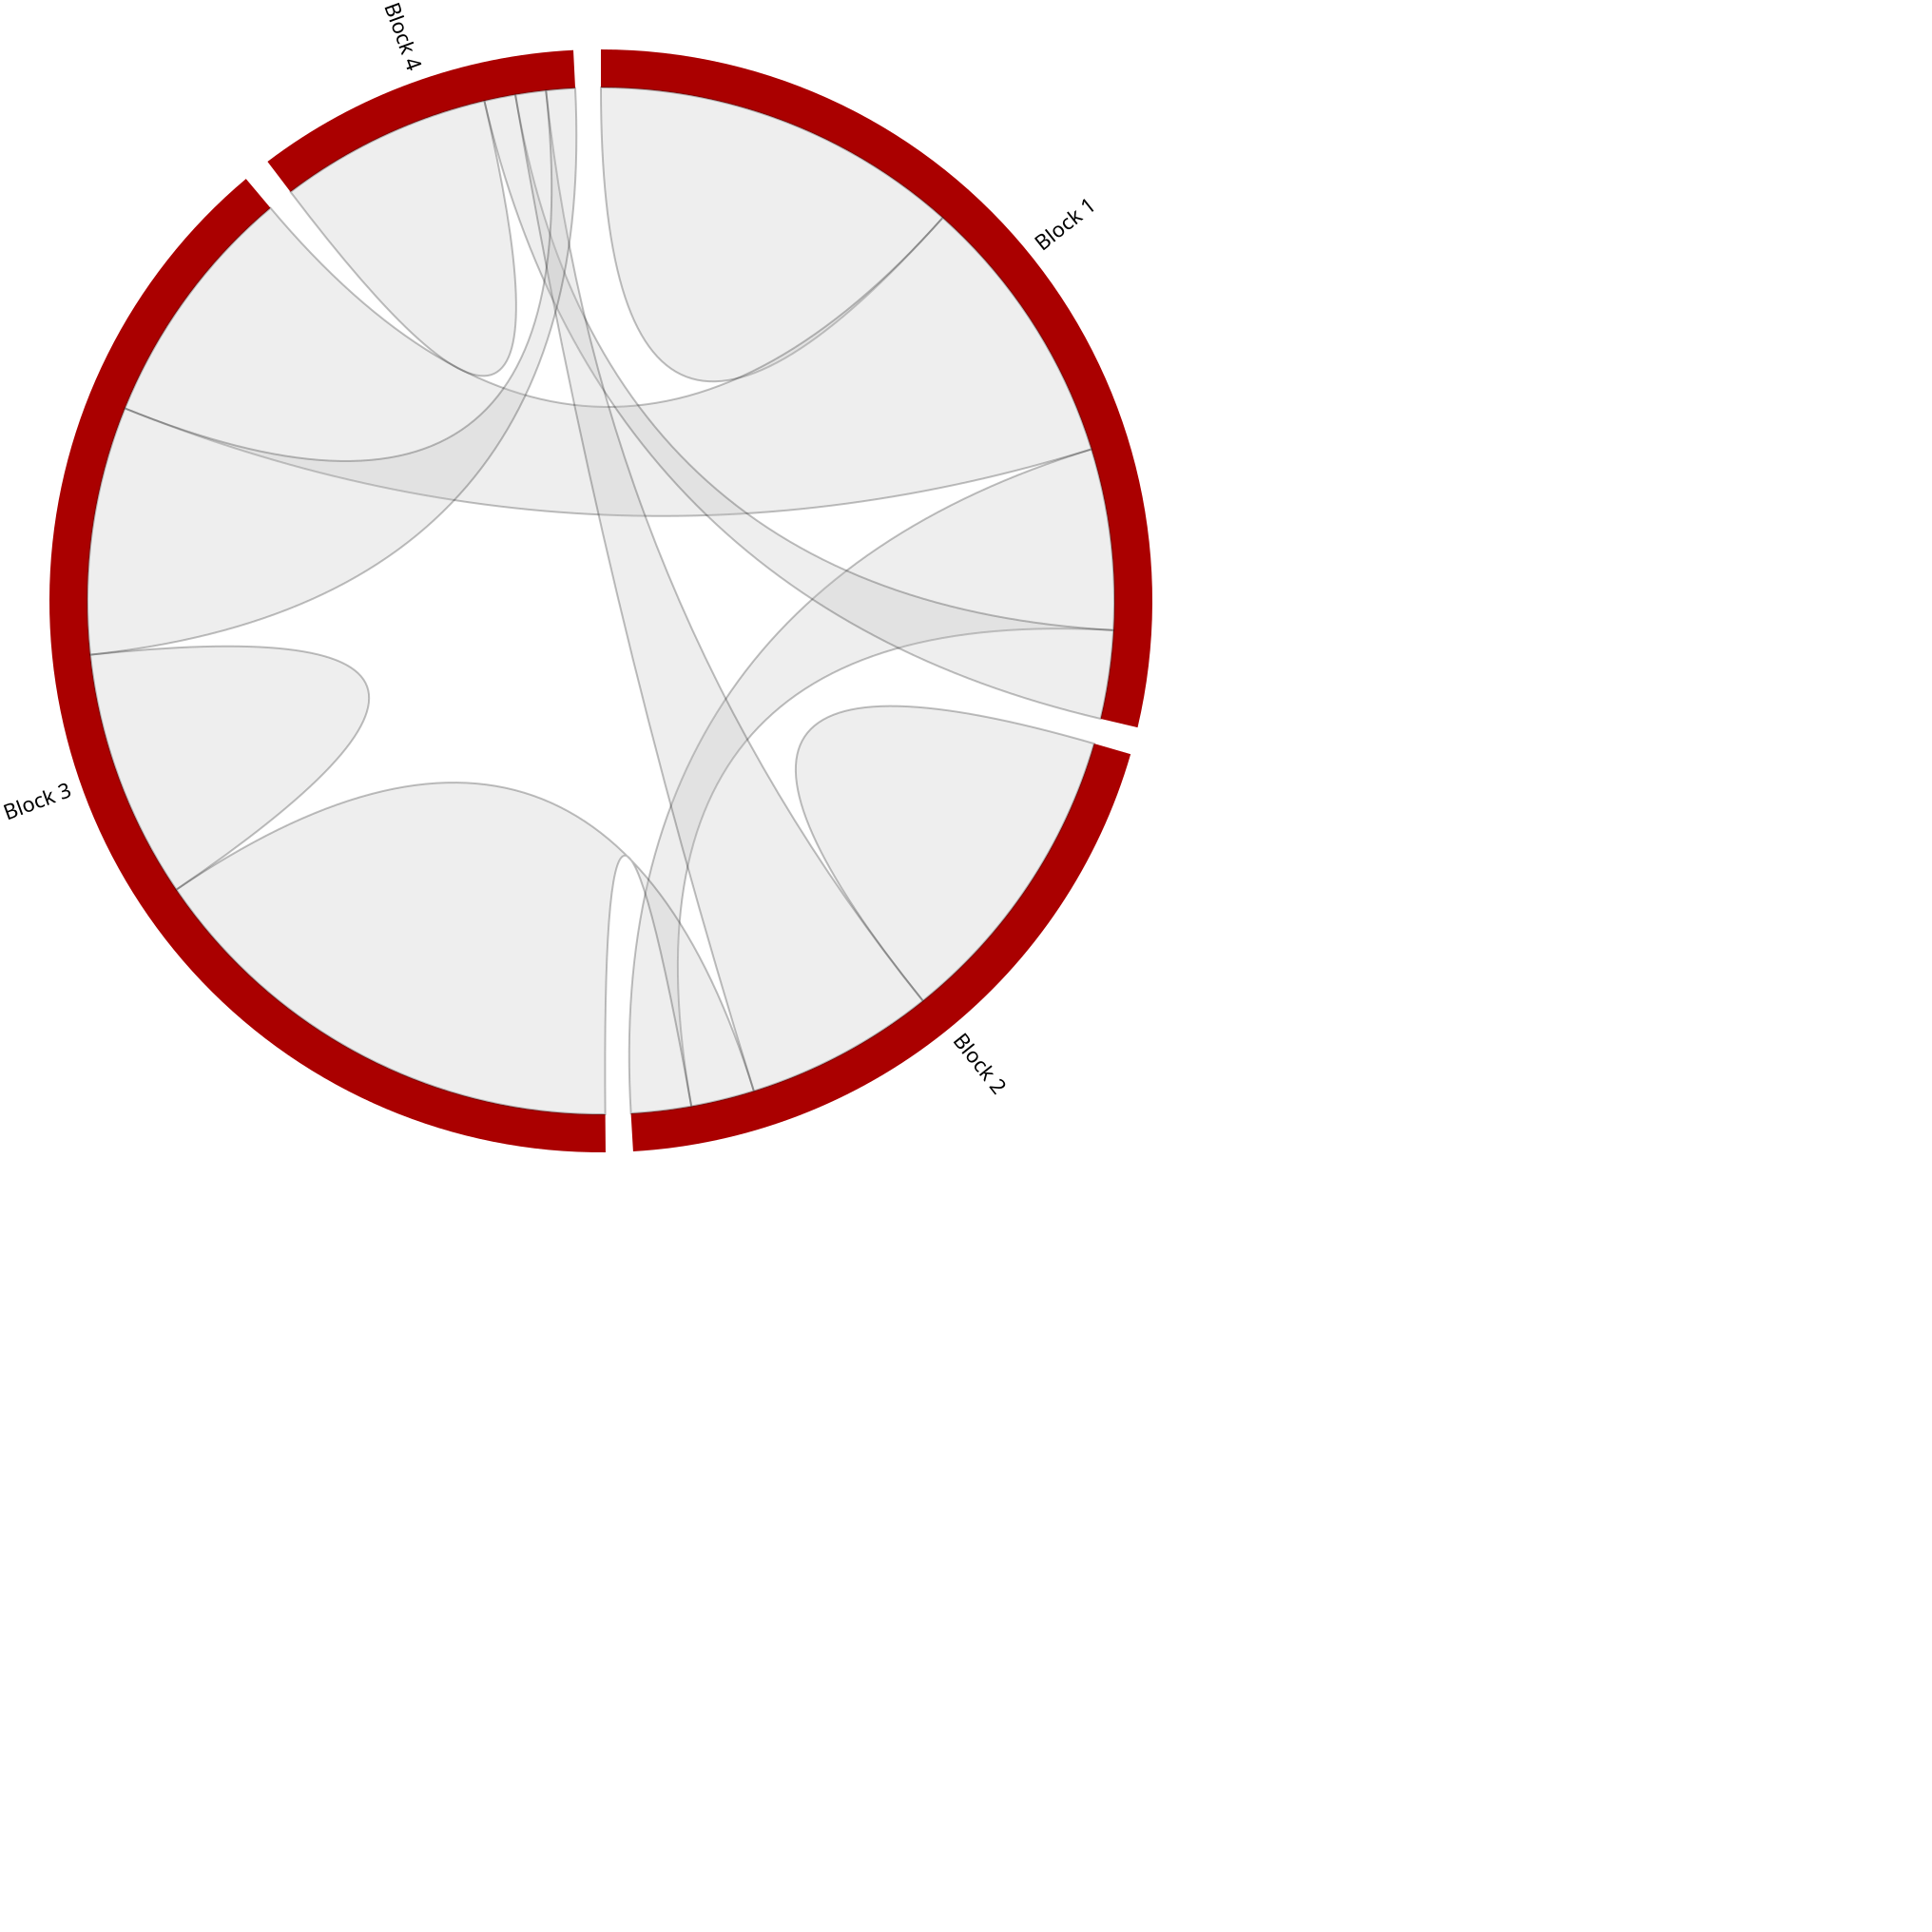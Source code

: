 {
  "$schema": "https://vega.github.io/schema/vega/v3.0.json",
  "height": 700,
  "width": 700,
  "signals": [
    {
      "name": "originX",
      "value": 0
    },
    {
      "name": "originY",
      "value": 0
    },
    {
      "name": "inner_radius",
      "value": 270
    },
    {
      "name": "outer_radius",
      "value": 290
    }
  ],
  "data": [
    {
      "name": "chords",
      "values": [
        {
          "index": 0,
          "startAngle": 0,
          "endAngle": 1.8024478065173115,
          "value": 29630
        },
        {
          "index": 1,
          "startAngle": 1.8524478065173116,
          "endAngle": 3.0830761941597418,
          "value": 20230
        },
        {
          "index": 2,
          "startAngle": 3.1330761941597416,
          "endAngle": 5.583991554422396,
          "value": 40290
        },
        {
          "index": 3,
          "startAngle": 5.633991554422396,
          "endAngle": 6.233185307179585,
          "value": 9850
        }
      ],
      "transform": [
        {
          "type": "formula",
          "expr": "(((datum.startAngle + datum.endAngle) / 2) * 180 / PI) - 90",
          "as": "angle_degrees"
        },
        {
          "type": "formula",
          "expr": "PI * datum.angle_degrees / 180",
          "as": "radians"
        },
        {
          "type": "formula",
          "expr": "inrange(datum.angle_degrees, [90, 270])",
          "as": "leftside"
        },
        {
          "type": "formula",
          "expr": "originX + outer_radius * cos(datum.radians)",
          "as": "x"
        },
        {
          "type": "formula",
          "expr": "originY + outer_radius * sin(datum.radians)",
          "as": "y"
        },
        {
          "type": "identifier",
          "as": "id" 
        }
      ]
    },
    {
      "name": "ribbonsPaths",
      "values": [
        {
          "path": "M1.6532731788489267e-14,-270A270,270,0,0,1,179.74503477833923,-201.47387540952704Q0,0,1.6532731788489267e-14,-270Z"
        },
        {
          "path": "M257.9441963123624,-79.77964394987895A270,270,0,0,1,269.55864233110634,15.431731743737712Q0,0,47.593852285621686,265.7721302631531A270,270,0,0,1,15.79042891013979,269.5378681277156Q0,0,257.9441963123624,-79.77964394987895Z"
        },
        {
          "path": "M179.74503477833923,-201.47387540952704A270,270,0,0,1,257.9441963123624,-79.77964394987895Q0,0,-250.3025045637076,-101.2356469290098A270,270,0,0,1,-173.7722230248407,-206.6475610913543Q0,0,179.74503477833923,-201.47387540952704Z"
        },
        {
          "path": "M269.55864233110634,15.431731743737712A270,270,0,0,1,262.7879131272173,61.98800459961664Q0,0,-61.298411065465004,-262.94962407436384A270,270,0,0,1,-44.988658091159294,-266.225507123485Q0,0,269.55864233110634,15.431731743737712Z"
        },
        {
          "path": "M259.3613876898222,75.04445732770499A270,270,0,0,1,169.33420199841783,210.29961491538455Q0,0,259.3613876898222,75.04445732770499Z"
        },
        {
          "path": "M2.2994162497374937,269.99020849821653A270,270,0,0,1,-223.2692658242784,151.8250142048Q0,0,80.43841422887775,257.73952261215874A270,270,0,0,1,47.593852285621686,265.7721302631531Q0,0,2.2994162497374937,269.99020849821653Z"
        },
        {
          "path": "M169.33420199841783,210.29961491538455A270,270,0,0,1,80.43841422887775,257.73952261215874Q0,0,-44.988658091159294,-266.225507123485A270,270,0,0,1,-28.883747501993874,-268.45060836258324Q0,0,169.33420199841783,210.29961491538455Z"
        },
        {
          "path": "M-223.2692658242784,151.8250142048A270,270,0,0,1,-268.5114966715347,28.312120288180456Q0,0,-223.2692658242784,151.8250142048Z"
        },
        {
          "path": "M-268.5114966715347,28.312120288180456A270,270,0,0,1,-250.3025045637076,-101.2356469290098Q0,0,-28.883747501993874,-268.45060836258324A270,270,0,0,1,-13.494375703083628,-269.6625703066409Q0,0,-268.5114966715347,28.312120288180456Z"
        },
        {
          "path": "M-163.22697956031422,-215.0742967990754A270,270,0,0,1,-61.298411065465004,-262.94962407436384Q0,0,-163.22697956031422,-215.0742967990754Z"
        }
      ]
    }
  ],
  "marks": [
    {
      "type": "arc",
      "from": {
        "data": "chords"
      },
      "encode": {
        "enter": {
          "fill": {
            "value": "#aa0000"
          },
          "x": {
            "signal": "0 * width/2"
          },
          "y": {
            "signal": "0 * height/2"
          }
        },
        "update": {
          "startAngle": {
            "field": "startAngle"
          },
          "endAngle": {
            "field": "endAngle"
          },
          "padAngle": {
            "value": 0
          },
          "innerRadius": {
            "signal": "inner_radius"
          },
          "outerRadius": {
            "signal": "outer_radius"
          }
        }
      }
    },
    {
      "type": "text",
      "from": {
        "data": "chords"
      },
      "encode": {
        "enter": {
          "text": {
            "signal": "'Block ' + datum.id"
          }
        },
        "update": {
          "x": {
            "field": "x"
          },
          "y": {
            "field": "y"
          },
          "dx": {
            "signal": "(datum.leftside ? -1 : 1) * 6"
          },
          "angle": {
            "signal": "datum.leftside ? datum.angle_degrees - 180 : datum.angle_degrees"
          },
          "align": {
            "signal": "datum.leftside ? 'right' : 'left'"
          }
        }
      }
    },
    {
      "type": "path",
      "from": {
        "data": "ribbonsPaths"
      },
      "encode": {
        "enter": {
          "fill": {
            "value": "#c0c0c0"
          },
          "opacity": {
            "value": 0.25
          },
          "stroke": {
            "value": "black"
          }
        },
        "update": {
          "path": {
            "field": "path"
          }
        }
      }
    }
  ]
}
